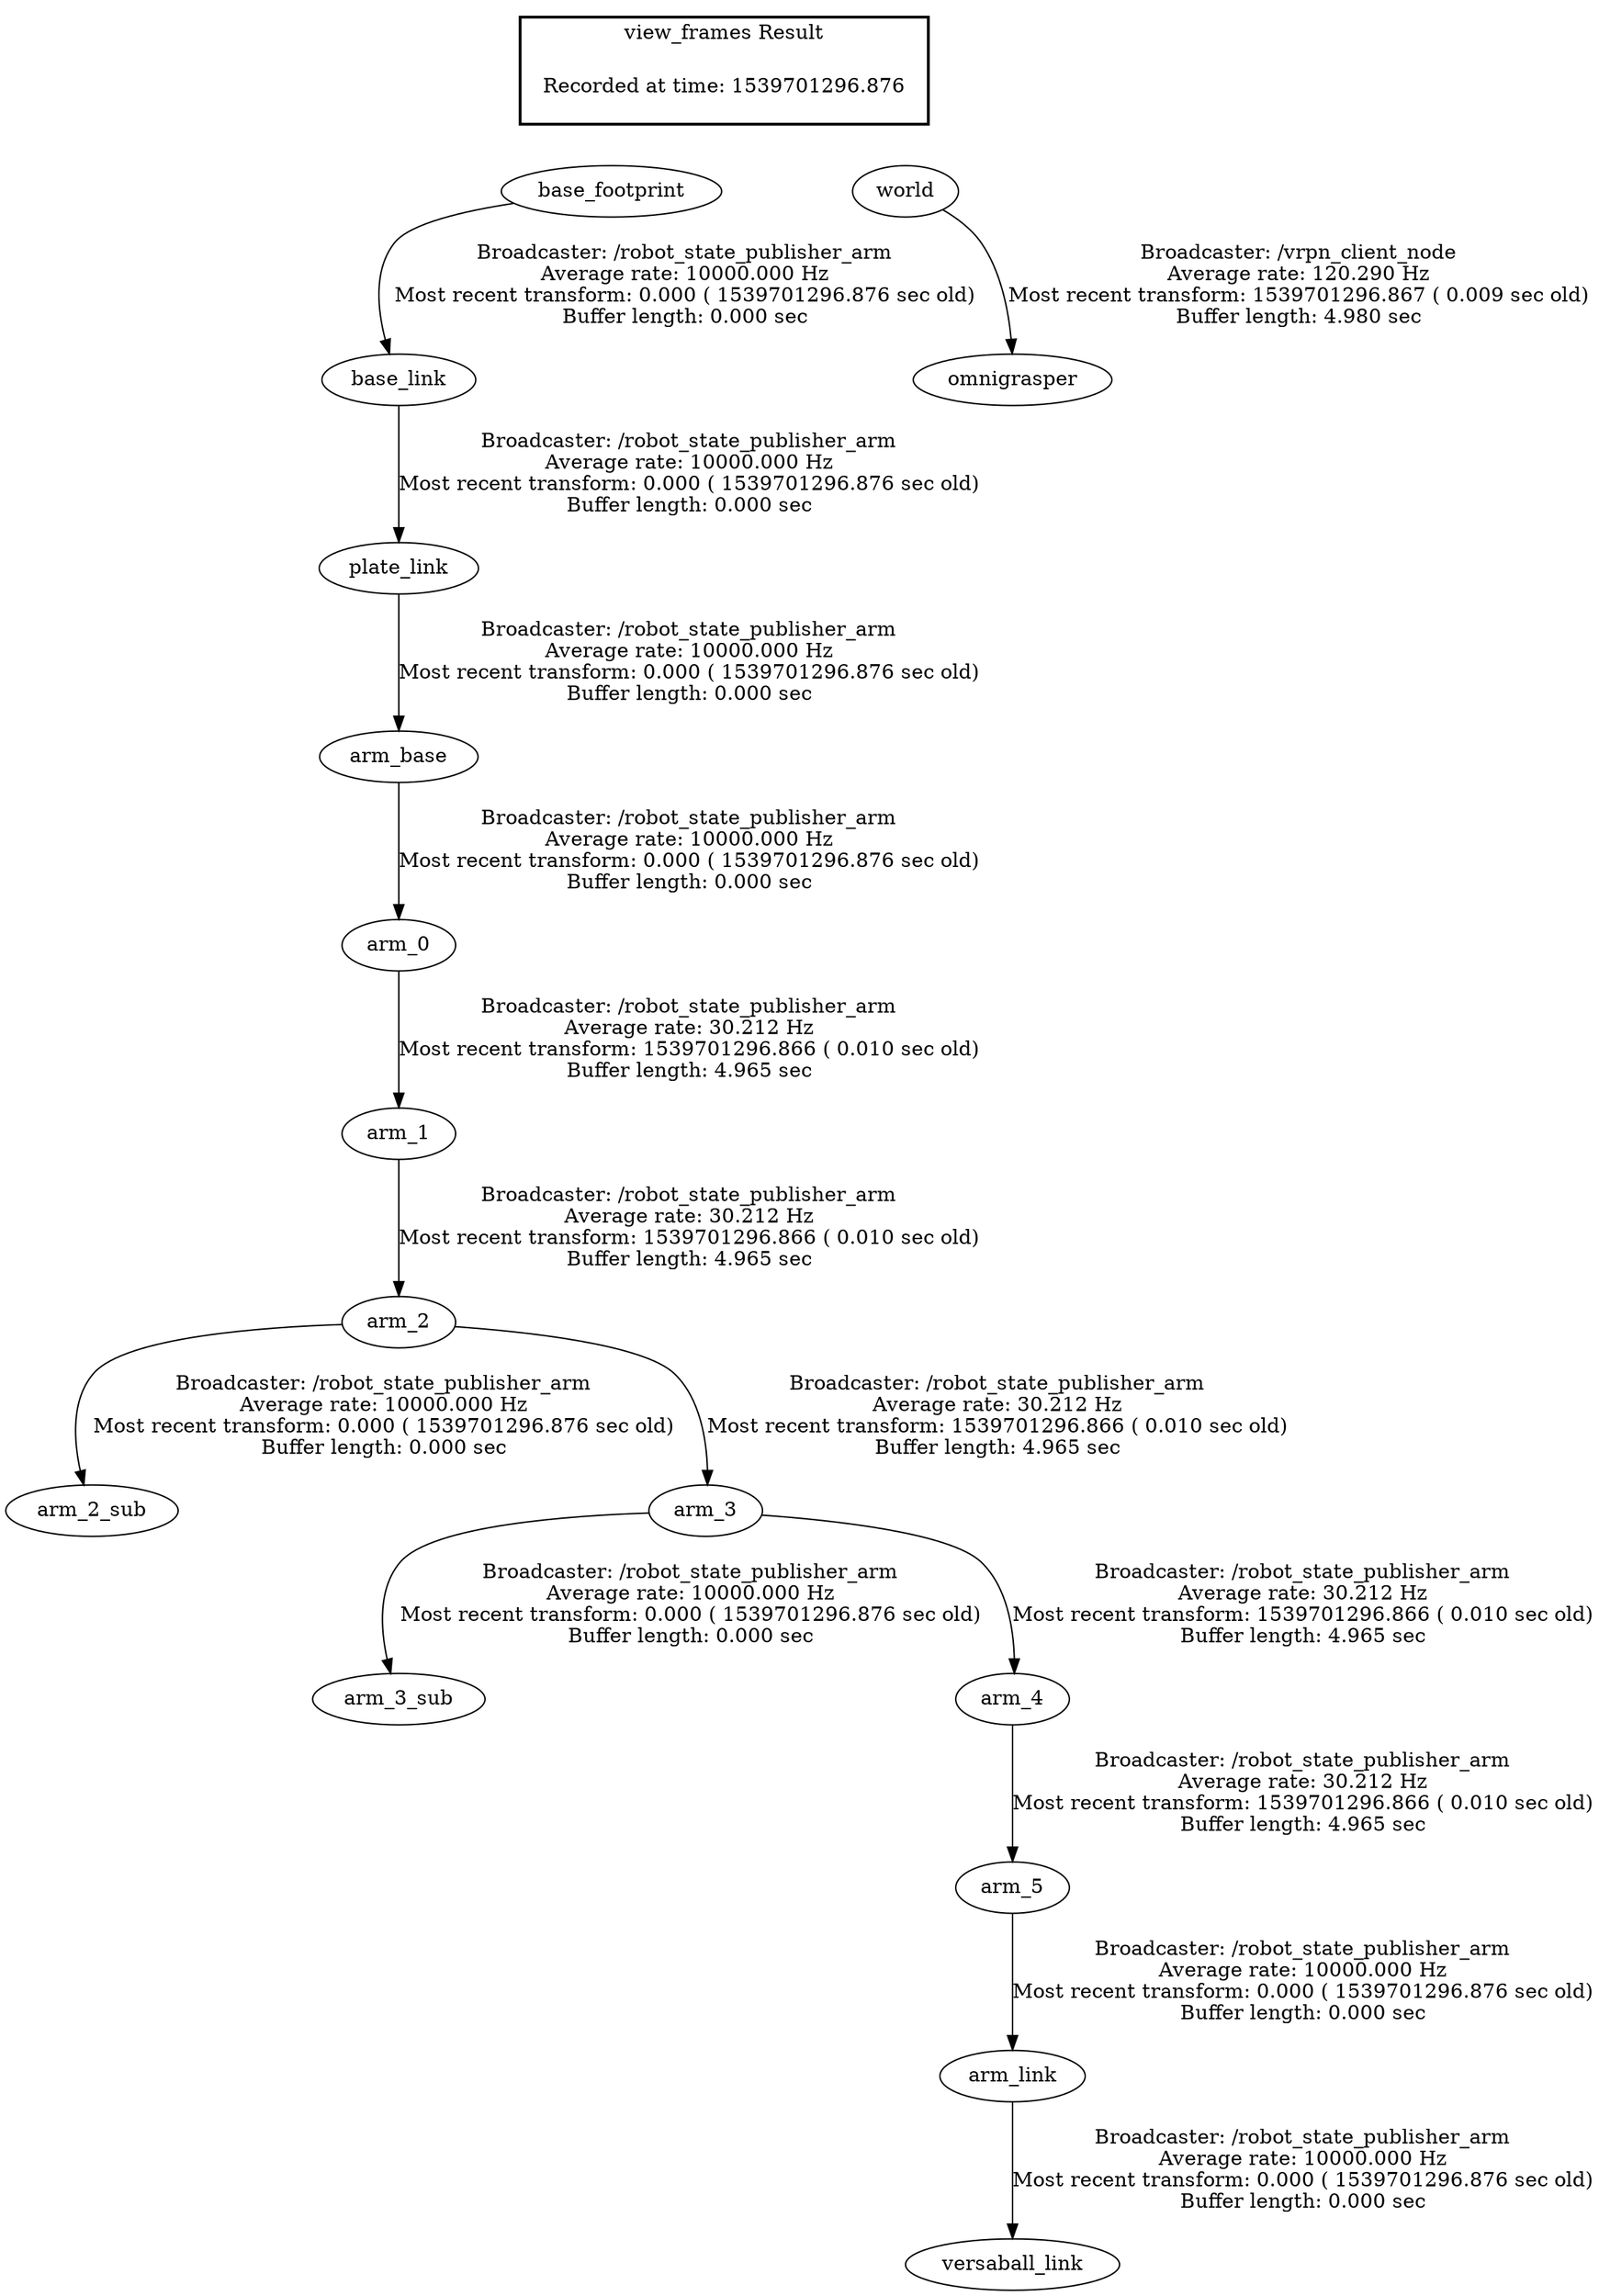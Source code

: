 digraph G {
"arm_2" -> "arm_2_sub"[label="Broadcaster: /robot_state_publisher_arm\nAverage rate: 10000.000 Hz\nMost recent transform: 0.000 ( 1539701296.876 sec old)\nBuffer length: 0.000 sec\n"];
"arm_1" -> "arm_2"[label="Broadcaster: /robot_state_publisher_arm\nAverage rate: 30.212 Hz\nMost recent transform: 1539701296.866 ( 0.010 sec old)\nBuffer length: 4.965 sec\n"];
"arm_3" -> "arm_3_sub"[label="Broadcaster: /robot_state_publisher_arm\nAverage rate: 10000.000 Hz\nMost recent transform: 0.000 ( 1539701296.876 sec old)\nBuffer length: 0.000 sec\n"];
"arm_2" -> "arm_3"[label="Broadcaster: /robot_state_publisher_arm\nAverage rate: 30.212 Hz\nMost recent transform: 1539701296.866 ( 0.010 sec old)\nBuffer length: 4.965 sec\n"];
"arm_5" -> "arm_link"[label="Broadcaster: /robot_state_publisher_arm\nAverage rate: 10000.000 Hz\nMost recent transform: 0.000 ( 1539701296.876 sec old)\nBuffer length: 0.000 sec\n"];
"arm_4" -> "arm_5"[label="Broadcaster: /robot_state_publisher_arm\nAverage rate: 30.212 Hz\nMost recent transform: 1539701296.866 ( 0.010 sec old)\nBuffer length: 4.965 sec\n"];
"arm_base" -> "arm_0"[label="Broadcaster: /robot_state_publisher_arm\nAverage rate: 10000.000 Hz\nMost recent transform: 0.000 ( 1539701296.876 sec old)\nBuffer length: 0.000 sec\n"];
"plate_link" -> "arm_base"[label="Broadcaster: /robot_state_publisher_arm\nAverage rate: 10000.000 Hz\nMost recent transform: 0.000 ( 1539701296.876 sec old)\nBuffer length: 0.000 sec\n"];
"arm_link" -> "versaball_link"[label="Broadcaster: /robot_state_publisher_arm\nAverage rate: 10000.000 Hz\nMost recent transform: 0.000 ( 1539701296.876 sec old)\nBuffer length: 0.000 sec\n"];
"base_footprint" -> "base_link"[label="Broadcaster: /robot_state_publisher_arm\nAverage rate: 10000.000 Hz\nMost recent transform: 0.000 ( 1539701296.876 sec old)\nBuffer length: 0.000 sec\n"];
"base_link" -> "plate_link"[label="Broadcaster: /robot_state_publisher_arm\nAverage rate: 10000.000 Hz\nMost recent transform: 0.000 ( 1539701296.876 sec old)\nBuffer length: 0.000 sec\n"];
"world" -> "omnigrasper"[label="Broadcaster: /vrpn_client_node\nAverage rate: 120.290 Hz\nMost recent transform: 1539701296.867 ( 0.009 sec old)\nBuffer length: 4.980 sec\n"];
"arm_0" -> "arm_1"[label="Broadcaster: /robot_state_publisher_arm\nAverage rate: 30.212 Hz\nMost recent transform: 1539701296.866 ( 0.010 sec old)\nBuffer length: 4.965 sec\n"];
"arm_3" -> "arm_4"[label="Broadcaster: /robot_state_publisher_arm\nAverage rate: 30.212 Hz\nMost recent transform: 1539701296.866 ( 0.010 sec old)\nBuffer length: 4.965 sec\n"];
edge [style=invis];
 subgraph cluster_legend { style=bold; color=black; label ="view_frames Result";
"Recorded at time: 1539701296.876"[ shape=plaintext ] ;
 }->"base_footprint";
edge [style=invis];
 subgraph cluster_legend { style=bold; color=black; label ="view_frames Result";
"Recorded at time: 1539701296.876"[ shape=plaintext ] ;
 }->"world";
}
